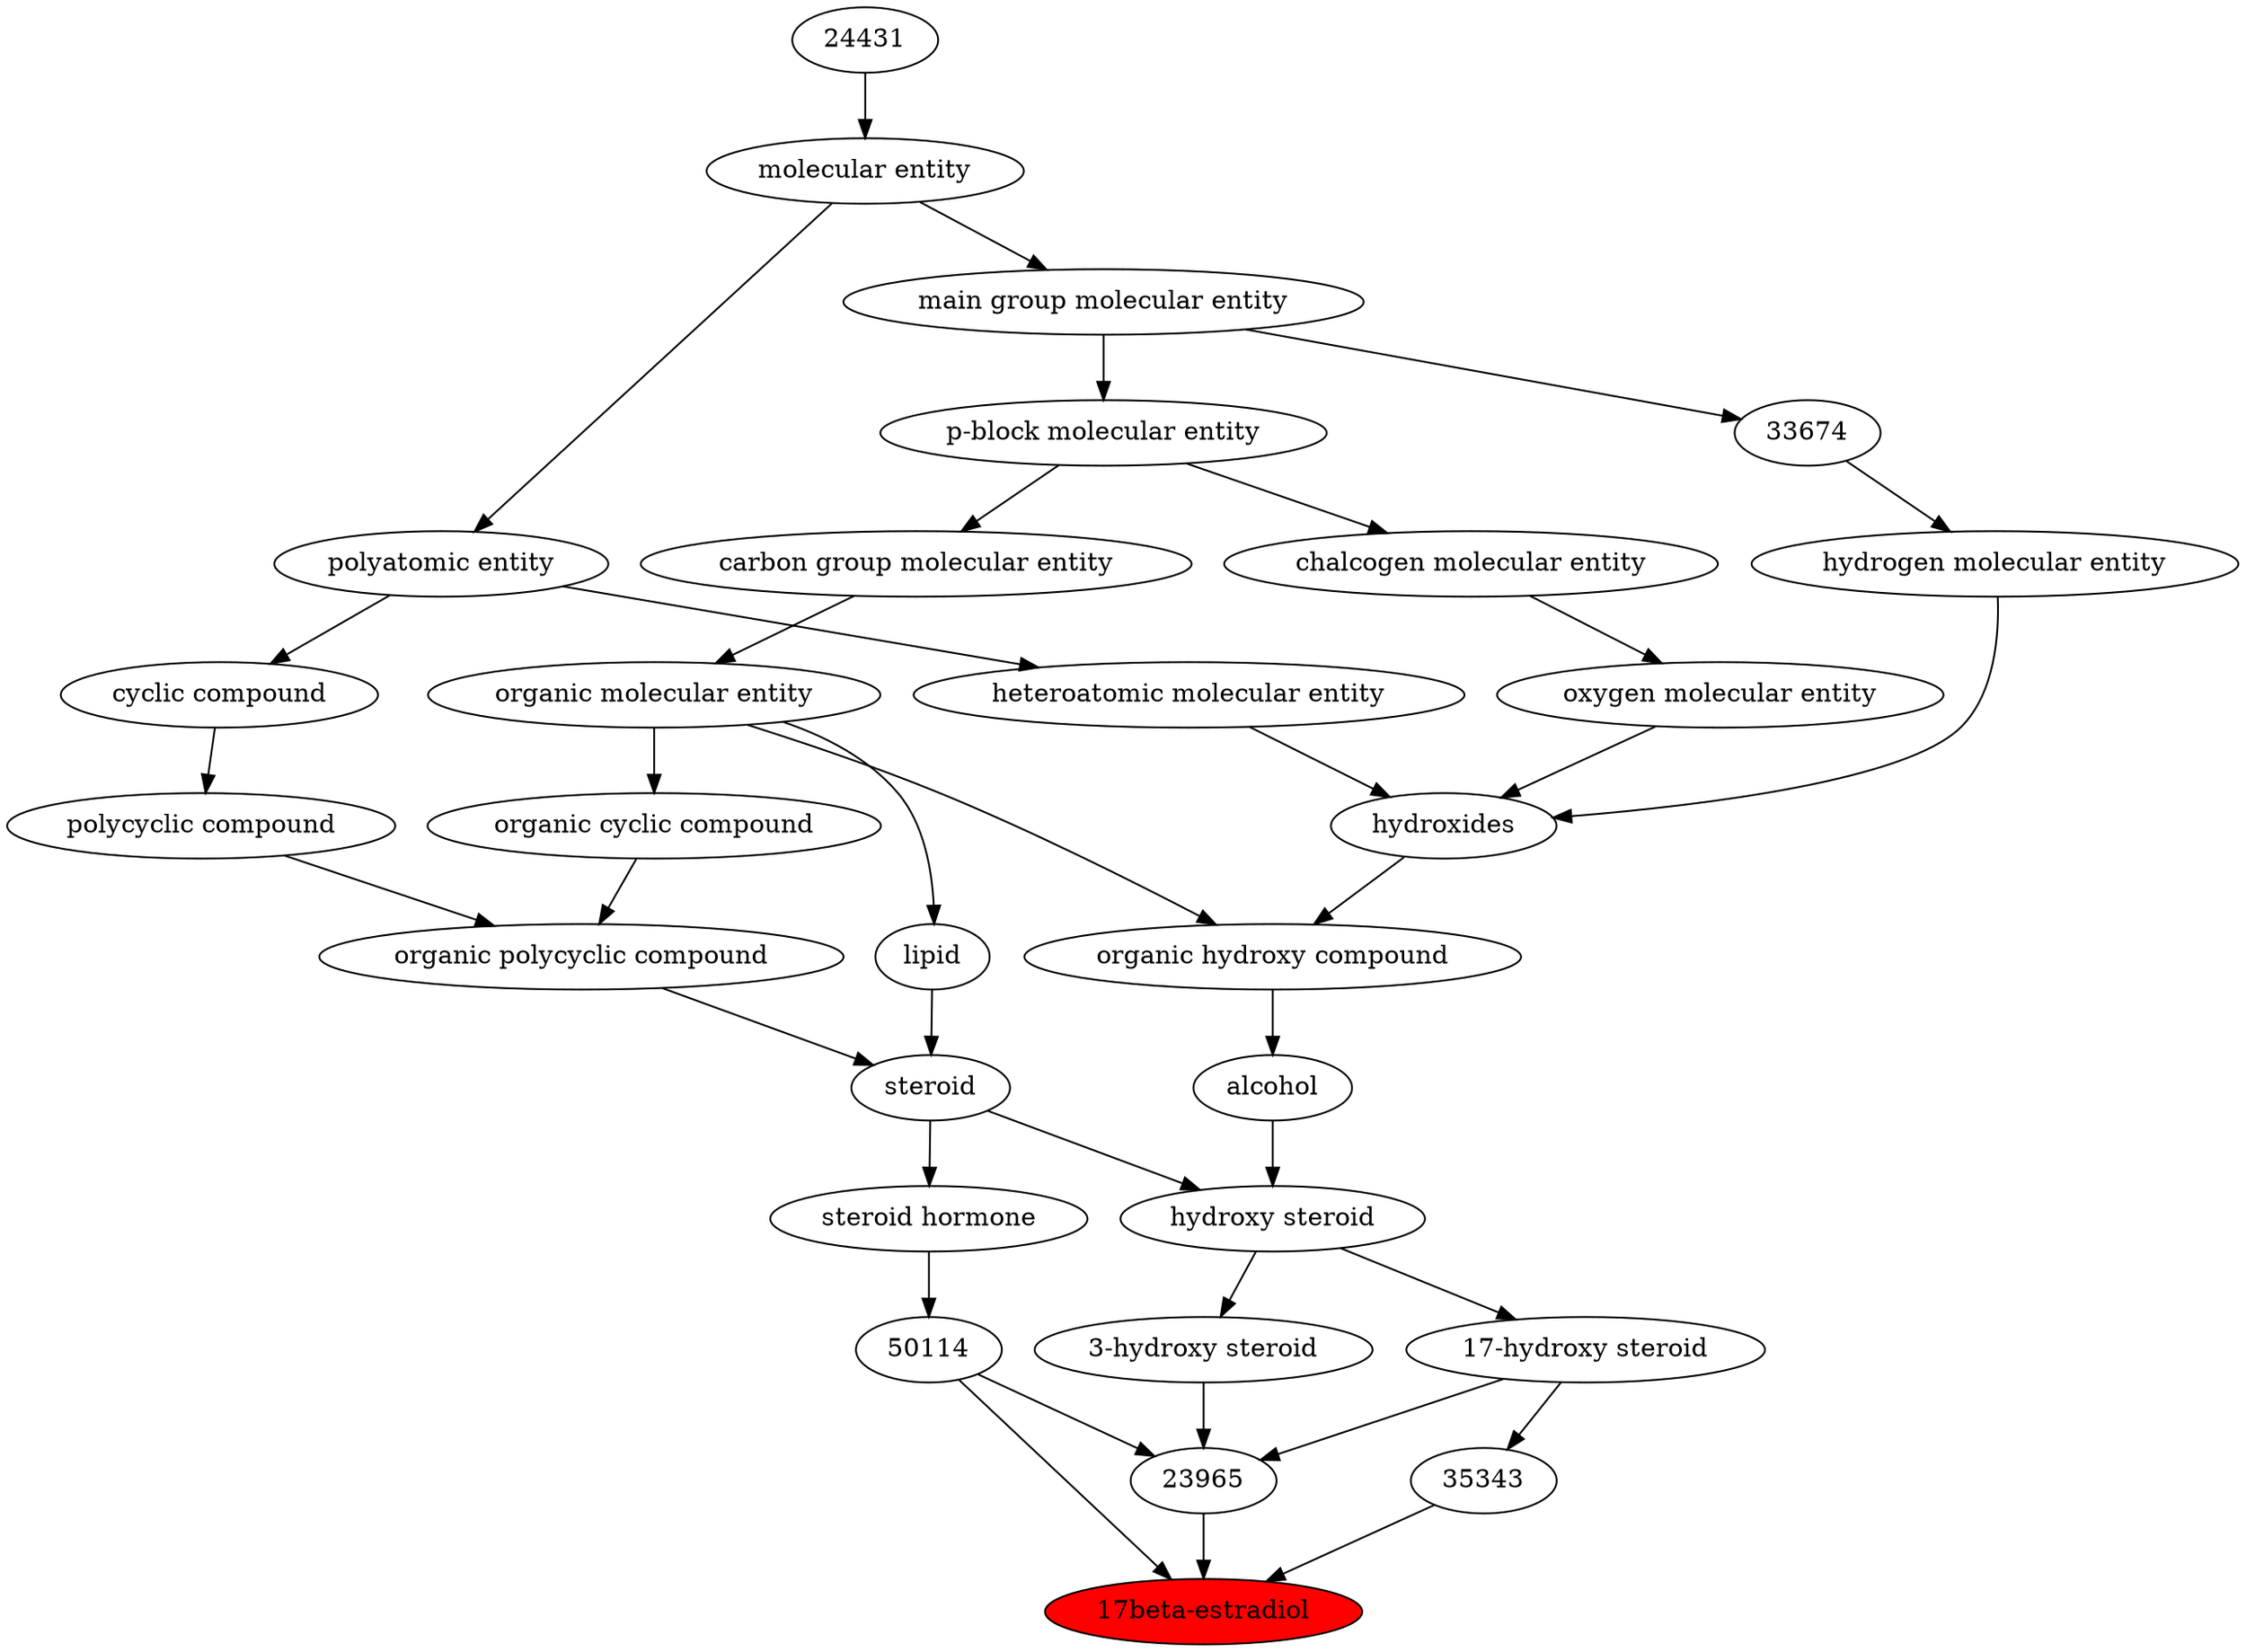 digraph tree{ 
16469 [label="17beta-estradiol" fillcolor=red style=filled]
35343 -> 16469
50114 -> 16469
23965 -> 16469
35343 [label="35343"]
36838 -> 35343
50114 [label="50114"]
26764 -> 50114
23965 [label="23965"]
36834 -> 23965
36838 -> 23965
50114 -> 23965
36838 [label="17-hydroxy steroid"]
35350 -> 36838
26764 [label="steroid hormone"]
35341 -> 26764
36834 [label="3-hydroxy steroid"]
35350 -> 36834
35350 [label="hydroxy steroid"]
30879 -> 35350
35341 -> 35350
35341 [label="steroid"]
51958 -> 35341
18059 -> 35341
30879 [label="alcohol"]
33822 -> 30879
51958 [label="organic polycyclic compound"]
33832 -> 51958
33635 -> 51958
18059 [label="lipid"]
50860 -> 18059
33822 [label="organic hydroxy compound"]
24651 -> 33822
50860 -> 33822
33832 [label="organic cyclic compound"]
50860 -> 33832
33635 [label="polycyclic compound"]
33595 -> 33635
50860 [label="organic molecular entity"]
33582 -> 50860
24651 [label="hydroxides"]
25806 -> 24651
33608 -> 24651
37577 -> 24651
33595 [label="cyclic compound"]
36357 -> 33595
33582 [label="carbon group molecular entity"]
33675 -> 33582
25806 [label="oxygen molecular entity"]
33304 -> 25806
33608 [label="hydrogen molecular entity"]
33674 -> 33608
37577 [label="heteroatomic molecular entity"]
36357 -> 37577
36357 [label="polyatomic entity"]
23367 -> 36357
33675 [label="p-block molecular entity"]
33579 -> 33675
33304 [label="chalcogen molecular entity"]
33675 -> 33304
33674 [label="33674"]
33579 -> 33674
23367 [label="molecular entity"]
24431 -> 23367
33579 [label="main group molecular entity"]
23367 -> 33579
24431 [label="24431"]
}